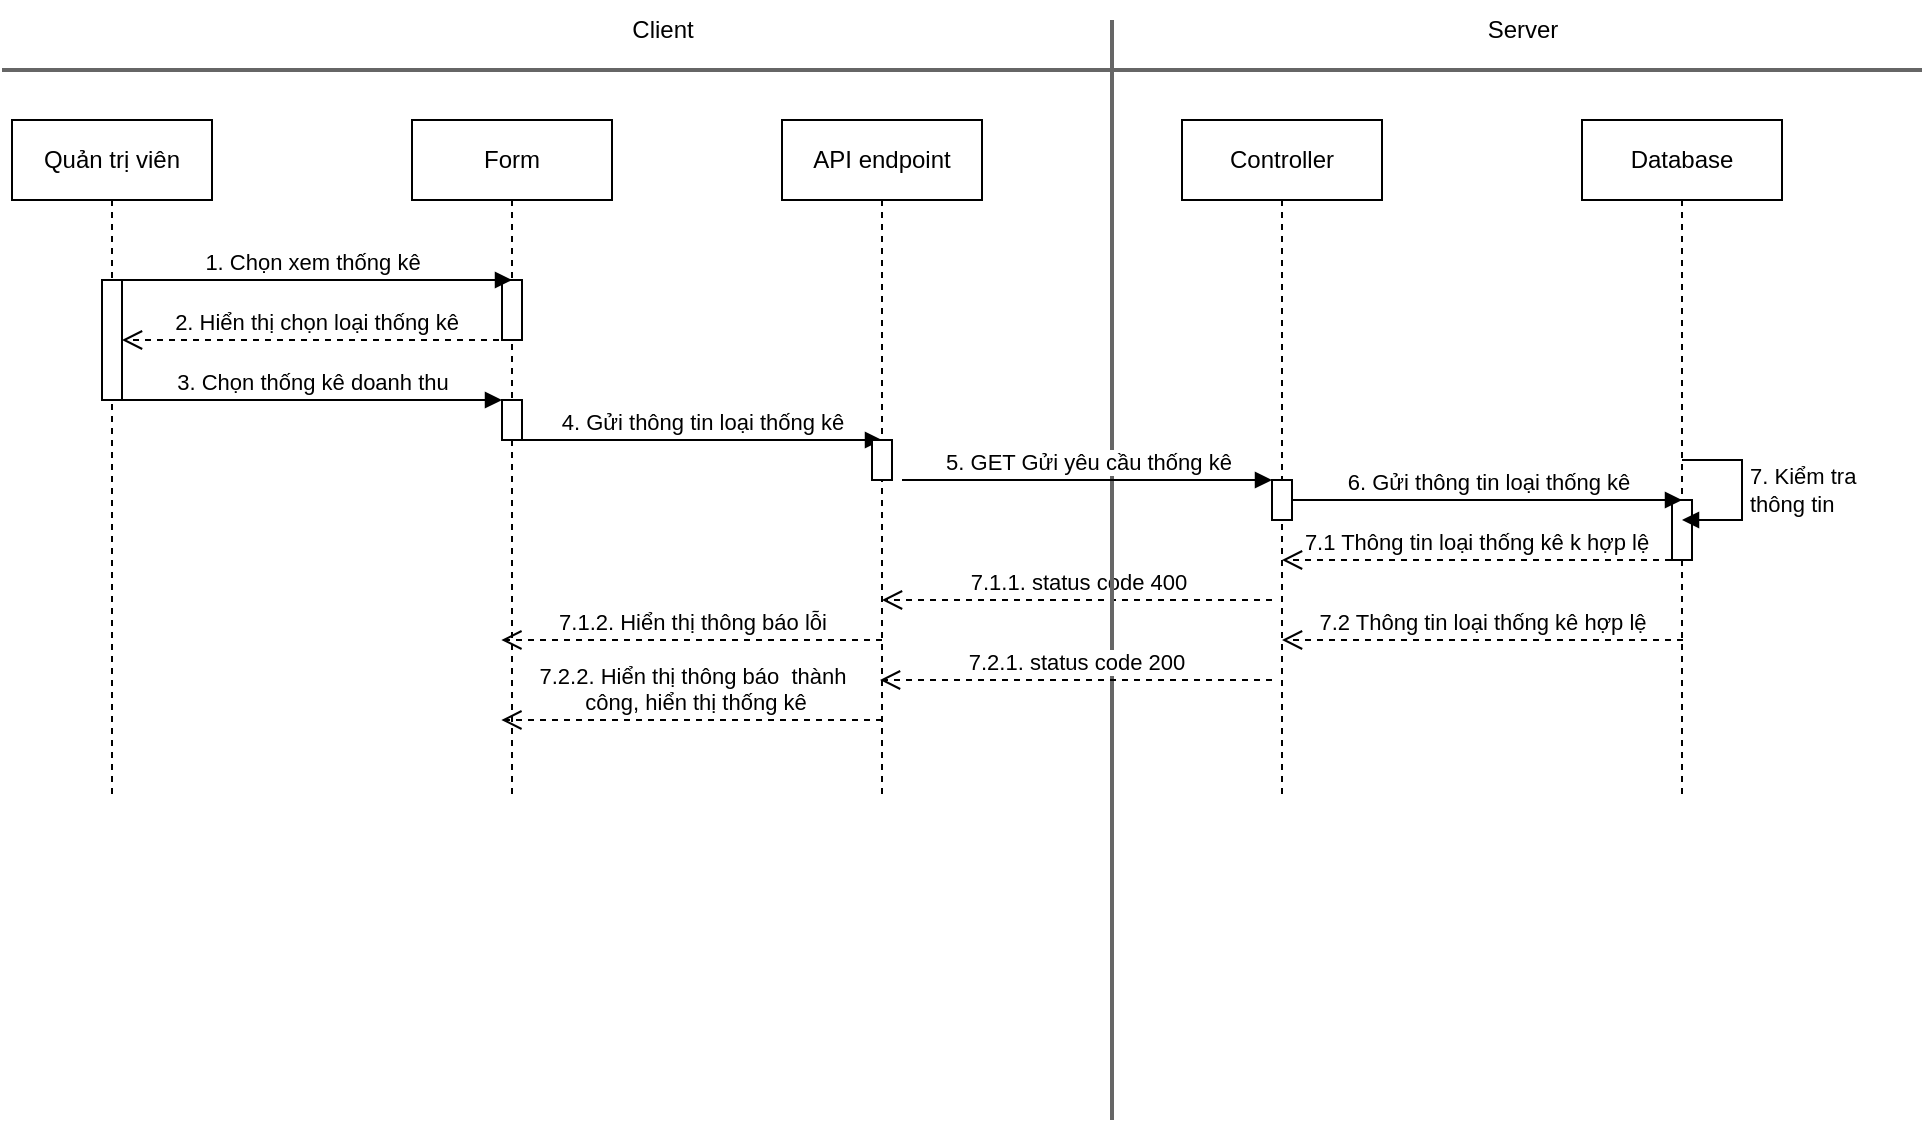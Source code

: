 <mxfile version="22.1.4" type="device" pages="2">
  <diagram name="Page-1" id="slU-IO-0lukB3EVgzsmG">
    <mxGraphModel dx="1876" dy="1656" grid="1" gridSize="10" guides="1" tooltips="1" connect="1" arrows="1" fold="1" page="1" pageScale="1" pageWidth="850" pageHeight="1100" math="0" shadow="0">
      <root>
        <mxCell id="0" />
        <mxCell id="1" parent="0" />
        <mxCell id="BBWcsYoWvdRTdr-FFXiB-2" value="Quản trị viên" style="shape=umlLifeline;perimeter=lifelinePerimeter;whiteSpace=wrap;html=1;container=1;dropTarget=0;collapsible=0;recursiveResize=0;outlineConnect=0;portConstraint=eastwest;newEdgeStyle={&quot;curved&quot;:0,&quot;rounded&quot;:0};" parent="1" vertex="1">
          <mxGeometry x="-145" y="40" width="100" height="340" as="geometry" />
        </mxCell>
        <mxCell id="BBWcsYoWvdRTdr-FFXiB-3" value="" style="html=1;points=[[0,0,0,0,5],[0,1,0,0,-5],[1,0,0,0,5],[1,1,0,0,-5]];perimeter=orthogonalPerimeter;outlineConnect=0;targetShapes=umlLifeline;portConstraint=eastwest;newEdgeStyle={&quot;curved&quot;:0,&quot;rounded&quot;:0};" parent="BBWcsYoWvdRTdr-FFXiB-2" vertex="1">
          <mxGeometry x="45" y="80" width="10" height="60" as="geometry" />
        </mxCell>
        <mxCell id="BBWcsYoWvdRTdr-FFXiB-5" value="Form" style="shape=umlLifeline;perimeter=lifelinePerimeter;whiteSpace=wrap;html=1;container=1;dropTarget=0;collapsible=0;recursiveResize=0;outlineConnect=0;portConstraint=eastwest;newEdgeStyle={&quot;curved&quot;:0,&quot;rounded&quot;:0};" parent="1" vertex="1">
          <mxGeometry x="55" y="40" width="100" height="340" as="geometry" />
        </mxCell>
        <mxCell id="BBWcsYoWvdRTdr-FFXiB-6" value="" style="html=1;points=[[0,0,0,0,5],[0,1,0,0,-5],[1,0,0,0,5],[1,1,0,0,-5]];perimeter=orthogonalPerimeter;outlineConnect=0;targetShapes=umlLifeline;portConstraint=eastwest;newEdgeStyle={&quot;curved&quot;:0,&quot;rounded&quot;:0};" parent="BBWcsYoWvdRTdr-FFXiB-5" vertex="1">
          <mxGeometry x="45" y="80" width="10" height="30" as="geometry" />
        </mxCell>
        <mxCell id="BBWcsYoWvdRTdr-FFXiB-7" value="" style="html=1;points=[[0,0,0,0,5],[0,1,0,0,-5],[1,0,0,0,5],[1,1,0,0,-5]];perimeter=orthogonalPerimeter;outlineConnect=0;targetShapes=umlLifeline;portConstraint=eastwest;newEdgeStyle={&quot;curved&quot;:0,&quot;rounded&quot;:0};" parent="BBWcsYoWvdRTdr-FFXiB-5" vertex="1">
          <mxGeometry x="45" y="140" width="10" height="20" as="geometry" />
        </mxCell>
        <mxCell id="BBWcsYoWvdRTdr-FFXiB-9" value="Controller" style="shape=umlLifeline;perimeter=lifelinePerimeter;whiteSpace=wrap;html=1;container=1;dropTarget=0;collapsible=0;recursiveResize=0;outlineConnect=0;portConstraint=eastwest;newEdgeStyle={&quot;curved&quot;:0,&quot;rounded&quot;:0};" parent="1" vertex="1">
          <mxGeometry x="440" y="40" width="100" height="340" as="geometry" />
        </mxCell>
        <mxCell id="BBWcsYoWvdRTdr-FFXiB-15" value="2. Hiển thị chọn loại thống kê" style="html=1;verticalAlign=bottom;endArrow=open;dashed=1;endSize=8;curved=0;rounded=0;" parent="1" edge="1">
          <mxGeometry relative="1" as="geometry">
            <mxPoint x="104.5" y="150" as="sourcePoint" />
            <mxPoint x="-90" y="150" as="targetPoint" />
            <Array as="points" />
          </mxGeometry>
        </mxCell>
        <mxCell id="BBWcsYoWvdRTdr-FFXiB-16" value="3. Chọn thống kê doanh thu" style="html=1;verticalAlign=bottom;endArrow=block;curved=0;rounded=0;" parent="1" source="BBWcsYoWvdRTdr-FFXiB-3" target="BBWcsYoWvdRTdr-FFXiB-7" edge="1">
          <mxGeometry width="80" relative="1" as="geometry">
            <mxPoint x="-65" y="200" as="sourcePoint" />
            <mxPoint x="165" y="200" as="targetPoint" />
          </mxGeometry>
        </mxCell>
        <mxCell id="BBWcsYoWvdRTdr-FFXiB-17" value="1. Chọn xem thống kê" style="html=1;verticalAlign=bottom;endArrow=block;curved=0;rounded=0;" parent="1" edge="1">
          <mxGeometry width="80" relative="1" as="geometry">
            <mxPoint x="-95" y="120" as="sourcePoint" />
            <mxPoint x="105" y="120" as="targetPoint" />
          </mxGeometry>
        </mxCell>
        <mxCell id="BBWcsYoWvdRTdr-FFXiB-18" value="4. Gửi thông tin loại thống kê" style="html=1;verticalAlign=bottom;endArrow=block;curved=0;rounded=0;" parent="1" edge="1">
          <mxGeometry width="80" relative="1" as="geometry">
            <mxPoint x="110" y="200" as="sourcePoint" />
            <mxPoint x="290" y="200" as="targetPoint" />
          </mxGeometry>
        </mxCell>
        <mxCell id="BBWcsYoWvdRTdr-FFXiB-19" value="7.1 Thông tin loại thống kê k hợp lệ" style="html=1;verticalAlign=bottom;endArrow=open;dashed=1;endSize=8;curved=0;rounded=0;" parent="1" target="BBWcsYoWvdRTdr-FFXiB-9" edge="1">
          <mxGeometry relative="1" as="geometry">
            <mxPoint x="684.5" y="260" as="sourcePoint" />
            <mxPoint x="485" y="260" as="targetPoint" />
            <Array as="points">
              <mxPoint x="560" y="260" />
            </Array>
          </mxGeometry>
        </mxCell>
        <mxCell id="BBWcsYoWvdRTdr-FFXiB-20" value="Database" style="shape=umlLifeline;perimeter=lifelinePerimeter;whiteSpace=wrap;html=1;container=1;dropTarget=0;collapsible=0;recursiveResize=0;outlineConnect=0;portConstraint=eastwest;newEdgeStyle={&quot;curved&quot;:0,&quot;rounded&quot;:0};" parent="1" vertex="1">
          <mxGeometry x="640" y="40" width="100" height="340" as="geometry" />
        </mxCell>
        <mxCell id="BBWcsYoWvdRTdr-FFXiB-21" value="" style="html=1;points=[[0,0,0,0,5],[0,1,0,0,-5],[1,0,0,0,5],[1,1,0,0,-5]];perimeter=orthogonalPerimeter;outlineConnect=0;targetShapes=umlLifeline;portConstraint=eastwest;newEdgeStyle={&quot;curved&quot;:0,&quot;rounded&quot;:0};" parent="BBWcsYoWvdRTdr-FFXiB-20" vertex="1">
          <mxGeometry x="45" y="190" width="10" height="30" as="geometry" />
        </mxCell>
        <mxCell id="BBWcsYoWvdRTdr-FFXiB-24" value="7.1.1. status code 400" style="html=1;verticalAlign=bottom;endArrow=open;dashed=1;endSize=8;curved=0;rounded=0;" parent="1" target="8-8EMcIAcsMtn1zDkk6I-5" edge="1">
          <mxGeometry relative="1" as="geometry">
            <mxPoint x="485" y="280" as="sourcePoint" />
            <mxPoint x="99.324" y="280" as="targetPoint" />
            <Array as="points">
              <mxPoint x="380" y="280" />
            </Array>
          </mxGeometry>
        </mxCell>
        <mxCell id="BBWcsYoWvdRTdr-FFXiB-25" value="6. Gửi thông tin loại thống kê" style="html=1;verticalAlign=bottom;endArrow=block;curved=0;rounded=0;" parent="1" source="BBWcsYoWvdRTdr-FFXiB-10" edge="1">
          <mxGeometry width="80" relative="1" as="geometry">
            <mxPoint x="490" y="230" as="sourcePoint" />
            <mxPoint x="690" y="230" as="targetPoint" />
          </mxGeometry>
        </mxCell>
        <mxCell id="8-8EMcIAcsMtn1zDkk6I-1" value="" style="line;strokeWidth=2;html=1;fillColor=#f5f5f5;fontColor=#333333;strokeColor=#666666;" parent="1" vertex="1">
          <mxGeometry x="-150" y="10" width="960" height="10" as="geometry" />
        </mxCell>
        <mxCell id="8-8EMcIAcsMtn1zDkk6I-2" value="Server" style="text;html=1;align=center;verticalAlign=middle;resizable=0;points=[];autosize=1;strokeColor=none;fillColor=none;" parent="1" vertex="1">
          <mxGeometry x="580" y="-20" width="60" height="30" as="geometry" />
        </mxCell>
        <mxCell id="8-8EMcIAcsMtn1zDkk6I-3" value="Client" style="text;html=1;align=center;verticalAlign=middle;resizable=0;points=[];autosize=1;strokeColor=none;fillColor=none;" parent="1" vertex="1">
          <mxGeometry x="155" y="-20" width="50" height="30" as="geometry" />
        </mxCell>
        <mxCell id="8-8EMcIAcsMtn1zDkk6I-4" value="" style="line;strokeWidth=2;direction=south;html=1;fillColor=#f5f5f5;fontColor=#333333;strokeColor=#666666;" parent="1" vertex="1">
          <mxGeometry x="400" y="-10" width="10" height="550" as="geometry" />
        </mxCell>
        <mxCell id="8-8EMcIAcsMtn1zDkk6I-5" value="API endpoint" style="shape=umlLifeline;perimeter=lifelinePerimeter;whiteSpace=wrap;html=1;container=1;dropTarget=0;collapsible=0;recursiveResize=0;outlineConnect=0;portConstraint=eastwest;newEdgeStyle={&quot;curved&quot;:0,&quot;rounded&quot;:0};" parent="1" vertex="1">
          <mxGeometry x="240" y="40" width="100" height="340" as="geometry" />
        </mxCell>
        <mxCell id="8-8EMcIAcsMtn1zDkk6I-7" value="" style="html=1;points=[[0,0,0,0,5],[0,1,0,0,-5],[1,0,0,0,5],[1,1,0,0,-5]];perimeter=orthogonalPerimeter;outlineConnect=0;targetShapes=umlLifeline;portConstraint=eastwest;newEdgeStyle={&quot;curved&quot;:0,&quot;rounded&quot;:0};" parent="8-8EMcIAcsMtn1zDkk6I-5" vertex="1">
          <mxGeometry x="45" y="160" width="10" height="20" as="geometry" />
        </mxCell>
        <mxCell id="8-8EMcIAcsMtn1zDkk6I-8" value="5. GET Gửi yêu cầu thống kê" style="html=1;verticalAlign=bottom;endArrow=block;curved=0;rounded=0;" parent="1" target="BBWcsYoWvdRTdr-FFXiB-10" edge="1">
          <mxGeometry width="80" relative="1" as="geometry">
            <mxPoint x="300" y="220" as="sourcePoint" />
            <mxPoint x="480" y="220" as="targetPoint" />
          </mxGeometry>
        </mxCell>
        <mxCell id="8-8EMcIAcsMtn1zDkk6I-9" value="" style="html=1;verticalAlign=bottom;endArrow=block;curved=0;rounded=0;" parent="1" target="BBWcsYoWvdRTdr-FFXiB-10" edge="1">
          <mxGeometry width="80" relative="1" as="geometry">
            <mxPoint x="490" y="230" as="sourcePoint" />
            <mxPoint x="690" y="230" as="targetPoint" />
          </mxGeometry>
        </mxCell>
        <mxCell id="BBWcsYoWvdRTdr-FFXiB-10" value="" style="html=1;points=[[0,0,0,0,5],[0,1,0,0,-5],[1,0,0,0,5],[1,1,0,0,-5]];perimeter=orthogonalPerimeter;outlineConnect=0;targetShapes=umlLifeline;portConstraint=eastwest;newEdgeStyle={&quot;curved&quot;:0,&quot;rounded&quot;:0};" parent="1" vertex="1">
          <mxGeometry x="485" y="220" width="10" height="20" as="geometry" />
        </mxCell>
        <mxCell id="8-8EMcIAcsMtn1zDkk6I-11" value="7. Kiểm tra &lt;br&gt;thông tin" style="html=1;align=left;spacingLeft=2;endArrow=block;rounded=0;edgeStyle=orthogonalEdgeStyle;curved=0;rounded=0;" parent="1" edge="1">
          <mxGeometry relative="1" as="geometry">
            <mxPoint x="690" y="210" as="sourcePoint" />
            <Array as="points">
              <mxPoint x="720" y="240" />
            </Array>
            <mxPoint x="690" y="240" as="targetPoint" />
          </mxGeometry>
        </mxCell>
        <mxCell id="8-8EMcIAcsMtn1zDkk6I-12" value="7.2 Thông tin loại thống kê hợp lệ" style="html=1;verticalAlign=bottom;endArrow=open;dashed=1;endSize=8;curved=0;rounded=0;" parent="1" target="BBWcsYoWvdRTdr-FFXiB-9" edge="1">
          <mxGeometry relative="1" as="geometry">
            <mxPoint x="690.5" y="300" as="sourcePoint" />
            <mxPoint x="495" y="300" as="targetPoint" />
            <Array as="points">
              <mxPoint x="566" y="300" />
            </Array>
          </mxGeometry>
        </mxCell>
        <mxCell id="8-8EMcIAcsMtn1zDkk6I-13" value="7.2.1. status code 200" style="html=1;verticalAlign=bottom;endArrow=open;dashed=1;endSize=8;curved=0;rounded=0;" parent="1" edge="1">
          <mxGeometry relative="1" as="geometry">
            <mxPoint x="485" y="320" as="sourcePoint" />
            <mxPoint x="289" y="320" as="targetPoint" />
            <Array as="points">
              <mxPoint x="380" y="320" />
            </Array>
          </mxGeometry>
        </mxCell>
        <mxCell id="8-8EMcIAcsMtn1zDkk6I-14" value="7.1.2. Hiển thị thông báo lỗi" style="html=1;verticalAlign=bottom;endArrow=open;dashed=1;endSize=8;curved=0;rounded=0;" parent="1" edge="1">
          <mxGeometry relative="1" as="geometry">
            <mxPoint x="290" y="300" as="sourcePoint" />
            <mxPoint x="99.68" y="300" as="targetPoint" />
            <Array as="points">
              <mxPoint x="190.68" y="300" />
            </Array>
          </mxGeometry>
        </mxCell>
        <mxCell id="8-8EMcIAcsMtn1zDkk6I-15" value="7.2.2. Hiển thị thông báo&amp;nbsp; thành&lt;br&gt;&amp;nbsp;công, hiển thị thống kê" style="html=1;verticalAlign=bottom;endArrow=open;dashed=1;endSize=8;curved=0;rounded=0;" parent="1" edge="1">
          <mxGeometry relative="1" as="geometry">
            <mxPoint x="290" y="340" as="sourcePoint" />
            <mxPoint x="99.68" y="340" as="targetPoint" />
            <Array as="points">
              <mxPoint x="190.68" y="340" />
            </Array>
          </mxGeometry>
        </mxCell>
      </root>
    </mxGraphModel>
  </diagram>
  <diagram id="s5fsKqnraHILGt4YvTT7" name="Page-2">
    <mxGraphModel dx="1722" dy="1573" grid="1" gridSize="10" guides="1" tooltips="1" connect="1" arrows="1" fold="1" page="1" pageScale="1" pageWidth="850" pageHeight="1100" math="0" shadow="0">
      <root>
        <mxCell id="0" />
        <mxCell id="1" parent="0" />
        <mxCell id="NXKsnzsmjQfWC9N5d-lI-1" value="Quản trị viên" style="shape=umlLifeline;perimeter=lifelinePerimeter;whiteSpace=wrap;html=1;container=1;dropTarget=0;collapsible=0;recursiveResize=0;outlineConnect=0;portConstraint=eastwest;newEdgeStyle={&quot;curved&quot;:0,&quot;rounded&quot;:0};" parent="1" vertex="1">
          <mxGeometry x="-145" y="40" width="100" height="340" as="geometry" />
        </mxCell>
        <mxCell id="NXKsnzsmjQfWC9N5d-lI-2" value="" style="html=1;points=[[0,0,0,0,5],[0,1,0,0,-5],[1,0,0,0,5],[1,1,0,0,-5]];perimeter=orthogonalPerimeter;outlineConnect=0;targetShapes=umlLifeline;portConstraint=eastwest;newEdgeStyle={&quot;curved&quot;:0,&quot;rounded&quot;:0};" parent="NXKsnzsmjQfWC9N5d-lI-1" vertex="1">
          <mxGeometry x="45" y="80" width="10" height="60" as="geometry" />
        </mxCell>
        <mxCell id="NXKsnzsmjQfWC9N5d-lI-3" value="Form" style="shape=umlLifeline;perimeter=lifelinePerimeter;whiteSpace=wrap;html=1;container=1;dropTarget=0;collapsible=0;recursiveResize=0;outlineConnect=0;portConstraint=eastwest;newEdgeStyle={&quot;curved&quot;:0,&quot;rounded&quot;:0};" parent="1" vertex="1">
          <mxGeometry x="55" y="40" width="100" height="340" as="geometry" />
        </mxCell>
        <mxCell id="NXKsnzsmjQfWC9N5d-lI-4" value="" style="html=1;points=[[0,0,0,0,5],[0,1,0,0,-5],[1,0,0,0,5],[1,1,0,0,-5]];perimeter=orthogonalPerimeter;outlineConnect=0;targetShapes=umlLifeline;portConstraint=eastwest;newEdgeStyle={&quot;curved&quot;:0,&quot;rounded&quot;:0};" parent="NXKsnzsmjQfWC9N5d-lI-3" vertex="1">
          <mxGeometry x="45" y="80" width="10" height="30" as="geometry" />
        </mxCell>
        <mxCell id="NXKsnzsmjQfWC9N5d-lI-5" value="" style="html=1;points=[[0,0,0,0,5],[0,1,0,0,-5],[1,0,0,0,5],[1,1,0,0,-5]];perimeter=orthogonalPerimeter;outlineConnect=0;targetShapes=umlLifeline;portConstraint=eastwest;newEdgeStyle={&quot;curved&quot;:0,&quot;rounded&quot;:0};" parent="NXKsnzsmjQfWC9N5d-lI-3" vertex="1">
          <mxGeometry x="45" y="140" width="10" height="20" as="geometry" />
        </mxCell>
        <mxCell id="NXKsnzsmjQfWC9N5d-lI-6" value="Controller" style="shape=umlLifeline;perimeter=lifelinePerimeter;whiteSpace=wrap;html=1;container=1;dropTarget=0;collapsible=0;recursiveResize=0;outlineConnect=0;portConstraint=eastwest;newEdgeStyle={&quot;curved&quot;:0,&quot;rounded&quot;:0};" parent="1" vertex="1">
          <mxGeometry x="440" y="40" width="100" height="340" as="geometry" />
        </mxCell>
        <mxCell id="NXKsnzsmjQfWC9N5d-lI-7" value="2. Hiển thị chọn loại thống kê" style="html=1;verticalAlign=bottom;endArrow=open;dashed=1;endSize=8;curved=0;rounded=0;" parent="1" edge="1">
          <mxGeometry relative="1" as="geometry">
            <mxPoint x="104.5" y="150" as="sourcePoint" />
            <mxPoint x="-90" y="150" as="targetPoint" />
            <Array as="points" />
          </mxGeometry>
        </mxCell>
        <mxCell id="NXKsnzsmjQfWC9N5d-lI-8" value="3. Chọn thống kê sp bán chạy" style="html=1;verticalAlign=bottom;endArrow=block;curved=0;rounded=0;" parent="1" source="NXKsnzsmjQfWC9N5d-lI-2" target="NXKsnzsmjQfWC9N5d-lI-5" edge="1">
          <mxGeometry width="80" relative="1" as="geometry">
            <mxPoint x="-65" y="200" as="sourcePoint" />
            <mxPoint x="165" y="200" as="targetPoint" />
          </mxGeometry>
        </mxCell>
        <mxCell id="NXKsnzsmjQfWC9N5d-lI-9" value="1. Chọn xem thống kê" style="html=1;verticalAlign=bottom;endArrow=block;curved=0;rounded=0;" parent="1" edge="1">
          <mxGeometry width="80" relative="1" as="geometry">
            <mxPoint x="-95" y="120" as="sourcePoint" />
            <mxPoint x="105" y="120" as="targetPoint" />
          </mxGeometry>
        </mxCell>
        <mxCell id="NXKsnzsmjQfWC9N5d-lI-10" value="4. Gửi thông tin loại thống kê" style="html=1;verticalAlign=bottom;endArrow=block;curved=0;rounded=0;" parent="1" edge="1">
          <mxGeometry width="80" relative="1" as="geometry">
            <mxPoint x="110" y="200" as="sourcePoint" />
            <mxPoint x="290" y="200" as="targetPoint" />
          </mxGeometry>
        </mxCell>
        <mxCell id="NXKsnzsmjQfWC9N5d-lI-11" value="7.1 Thông tin loại thống kê k hợp lệ" style="html=1;verticalAlign=bottom;endArrow=open;dashed=1;endSize=8;curved=0;rounded=0;" parent="1" target="NXKsnzsmjQfWC9N5d-lI-6" edge="1">
          <mxGeometry relative="1" as="geometry">
            <mxPoint x="684.5" y="260" as="sourcePoint" />
            <mxPoint x="485" y="260" as="targetPoint" />
            <Array as="points">
              <mxPoint x="560" y="260" />
            </Array>
          </mxGeometry>
        </mxCell>
        <mxCell id="NXKsnzsmjQfWC9N5d-lI-12" value="Database" style="shape=umlLifeline;perimeter=lifelinePerimeter;whiteSpace=wrap;html=1;container=1;dropTarget=0;collapsible=0;recursiveResize=0;outlineConnect=0;portConstraint=eastwest;newEdgeStyle={&quot;curved&quot;:0,&quot;rounded&quot;:0};" parent="1" vertex="1">
          <mxGeometry x="640" y="40" width="100" height="340" as="geometry" />
        </mxCell>
        <mxCell id="NXKsnzsmjQfWC9N5d-lI-13" value="" style="html=1;points=[[0,0,0,0,5],[0,1,0,0,-5],[1,0,0,0,5],[1,1,0,0,-5]];perimeter=orthogonalPerimeter;outlineConnect=0;targetShapes=umlLifeline;portConstraint=eastwest;newEdgeStyle={&quot;curved&quot;:0,&quot;rounded&quot;:0};" parent="NXKsnzsmjQfWC9N5d-lI-12" vertex="1">
          <mxGeometry x="45" y="190" width="10" height="30" as="geometry" />
        </mxCell>
        <mxCell id="NXKsnzsmjQfWC9N5d-lI-14" value="7.1.1. status code 400" style="html=1;verticalAlign=bottom;endArrow=open;dashed=1;endSize=8;curved=0;rounded=0;" parent="1" target="NXKsnzsmjQfWC9N5d-lI-18" edge="1">
          <mxGeometry relative="1" as="geometry">
            <mxPoint x="485" y="280" as="sourcePoint" />
            <mxPoint x="99.324" y="280" as="targetPoint" />
            <Array as="points">
              <mxPoint x="380" y="280" />
            </Array>
          </mxGeometry>
        </mxCell>
        <mxCell id="NXKsnzsmjQfWC9N5d-lI-15" value="6. Gửi thông tin loại thống kê" style="html=1;verticalAlign=bottom;endArrow=block;curved=0;rounded=0;" parent="1" source="NXKsnzsmjQfWC9N5d-lI-22" edge="1">
          <mxGeometry width="80" relative="1" as="geometry">
            <mxPoint x="490" y="230" as="sourcePoint" />
            <mxPoint x="690" y="230" as="targetPoint" />
          </mxGeometry>
        </mxCell>
        <mxCell id="NXKsnzsmjQfWC9N5d-lI-16" value="Server" style="text;html=1;align=center;verticalAlign=middle;resizable=0;points=[];autosize=1;strokeColor=none;fillColor=none;" parent="1" vertex="1">
          <mxGeometry x="580" y="-20" width="60" height="30" as="geometry" />
        </mxCell>
        <mxCell id="NXKsnzsmjQfWC9N5d-lI-17" value="Client" style="text;html=1;align=center;verticalAlign=middle;resizable=0;points=[];autosize=1;strokeColor=none;fillColor=none;" parent="1" vertex="1">
          <mxGeometry x="155" y="-20" width="50" height="30" as="geometry" />
        </mxCell>
        <mxCell id="NXKsnzsmjQfWC9N5d-lI-18" value="API endpoint" style="shape=umlLifeline;perimeter=lifelinePerimeter;whiteSpace=wrap;html=1;container=1;dropTarget=0;collapsible=0;recursiveResize=0;outlineConnect=0;portConstraint=eastwest;newEdgeStyle={&quot;curved&quot;:0,&quot;rounded&quot;:0};" parent="1" vertex="1">
          <mxGeometry x="240" y="40" width="100" height="340" as="geometry" />
        </mxCell>
        <mxCell id="NXKsnzsmjQfWC9N5d-lI-19" value="" style="html=1;points=[[0,0,0,0,5],[0,1,0,0,-5],[1,0,0,0,5],[1,1,0,0,-5]];perimeter=orthogonalPerimeter;outlineConnect=0;targetShapes=umlLifeline;portConstraint=eastwest;newEdgeStyle={&quot;curved&quot;:0,&quot;rounded&quot;:0};" parent="NXKsnzsmjQfWC9N5d-lI-18" vertex="1">
          <mxGeometry x="45" y="160" width="10" height="20" as="geometry" />
        </mxCell>
        <mxCell id="NXKsnzsmjQfWC9N5d-lI-20" value="5. GET Gửi yêu cầu thống kê" style="html=1;verticalAlign=bottom;endArrow=block;curved=0;rounded=0;" parent="1" target="NXKsnzsmjQfWC9N5d-lI-22" edge="1">
          <mxGeometry width="80" relative="1" as="geometry">
            <mxPoint x="300" y="220" as="sourcePoint" />
            <mxPoint x="480" y="220" as="targetPoint" />
          </mxGeometry>
        </mxCell>
        <mxCell id="NXKsnzsmjQfWC9N5d-lI-21" value="" style="html=1;verticalAlign=bottom;endArrow=block;curved=0;rounded=0;" parent="1" target="NXKsnzsmjQfWC9N5d-lI-22" edge="1">
          <mxGeometry width="80" relative="1" as="geometry">
            <mxPoint x="490" y="230" as="sourcePoint" />
            <mxPoint x="690" y="230" as="targetPoint" />
          </mxGeometry>
        </mxCell>
        <mxCell id="NXKsnzsmjQfWC9N5d-lI-22" value="" style="html=1;points=[[0,0,0,0,5],[0,1,0,0,-5],[1,0,0,0,5],[1,1,0,0,-5]];perimeter=orthogonalPerimeter;outlineConnect=0;targetShapes=umlLifeline;portConstraint=eastwest;newEdgeStyle={&quot;curved&quot;:0,&quot;rounded&quot;:0};" parent="1" vertex="1">
          <mxGeometry x="485" y="220" width="10" height="20" as="geometry" />
        </mxCell>
        <mxCell id="NXKsnzsmjQfWC9N5d-lI-23" value="7. Kiểm tra &lt;br&gt;thông tin" style="html=1;align=left;spacingLeft=2;endArrow=block;rounded=0;edgeStyle=orthogonalEdgeStyle;curved=0;rounded=0;" parent="1" edge="1">
          <mxGeometry relative="1" as="geometry">
            <mxPoint x="690" y="210" as="sourcePoint" />
            <Array as="points">
              <mxPoint x="720" y="240" />
            </Array>
            <mxPoint x="690" y="240" as="targetPoint" />
          </mxGeometry>
        </mxCell>
        <mxCell id="NXKsnzsmjQfWC9N5d-lI-24" value="7.2 Thông tin loại thống kê hợp lệ" style="html=1;verticalAlign=bottom;endArrow=open;dashed=1;endSize=8;curved=0;rounded=0;" parent="1" target="NXKsnzsmjQfWC9N5d-lI-6" edge="1">
          <mxGeometry relative="1" as="geometry">
            <mxPoint x="690.5" y="300" as="sourcePoint" />
            <mxPoint x="495" y="300" as="targetPoint" />
            <Array as="points">
              <mxPoint x="566" y="300" />
            </Array>
          </mxGeometry>
        </mxCell>
        <mxCell id="NXKsnzsmjQfWC9N5d-lI-25" value="7.2.1. status code 200" style="html=1;verticalAlign=bottom;endArrow=open;dashed=1;endSize=8;curved=0;rounded=0;" parent="1" edge="1">
          <mxGeometry relative="1" as="geometry">
            <mxPoint x="485" y="320" as="sourcePoint" />
            <mxPoint x="289" y="320" as="targetPoint" />
            <Array as="points">
              <mxPoint x="380" y="320" />
            </Array>
          </mxGeometry>
        </mxCell>
        <mxCell id="NXKsnzsmjQfWC9N5d-lI-26" value="7.1.2. Hiển thị thông báo lỗi" style="html=1;verticalAlign=bottom;endArrow=open;dashed=1;endSize=8;curved=0;rounded=0;" parent="1" edge="1">
          <mxGeometry relative="1" as="geometry">
            <mxPoint x="290" y="300" as="sourcePoint" />
            <mxPoint x="99.68" y="300" as="targetPoint" />
            <Array as="points">
              <mxPoint x="190.68" y="300" />
            </Array>
          </mxGeometry>
        </mxCell>
        <mxCell id="NXKsnzsmjQfWC9N5d-lI-27" value="7.2.2. Hiển thị thông báo&amp;nbsp; thành&lt;br&gt;&amp;nbsp;công, hiển thị thống kê" style="html=1;verticalAlign=bottom;endArrow=open;dashed=1;endSize=8;curved=0;rounded=0;" parent="1" edge="1">
          <mxGeometry relative="1" as="geometry">
            <mxPoint x="290" y="340" as="sourcePoint" />
            <mxPoint x="99.68" y="340" as="targetPoint" />
            <Array as="points">
              <mxPoint x="190.68" y="340" />
            </Array>
          </mxGeometry>
        </mxCell>
        <mxCell id="kSEYB70smlkL3XQcncka-1" value="" style="line;strokeWidth=2;html=1;fillColor=#f5f5f5;fontColor=#333333;strokeColor=#666666;" parent="1" vertex="1">
          <mxGeometry x="-340" y="10" width="1150" height="10" as="geometry" />
        </mxCell>
        <mxCell id="kSEYB70smlkL3XQcncka-2" value="" style="line;strokeWidth=2;direction=south;html=1;fillColor=#f5f5f5;fontColor=#333333;strokeColor=#666666;" parent="1" vertex="1">
          <mxGeometry x="400" y="-10" width="10" height="550" as="geometry" />
        </mxCell>
      </root>
    </mxGraphModel>
  </diagram>
</mxfile>
